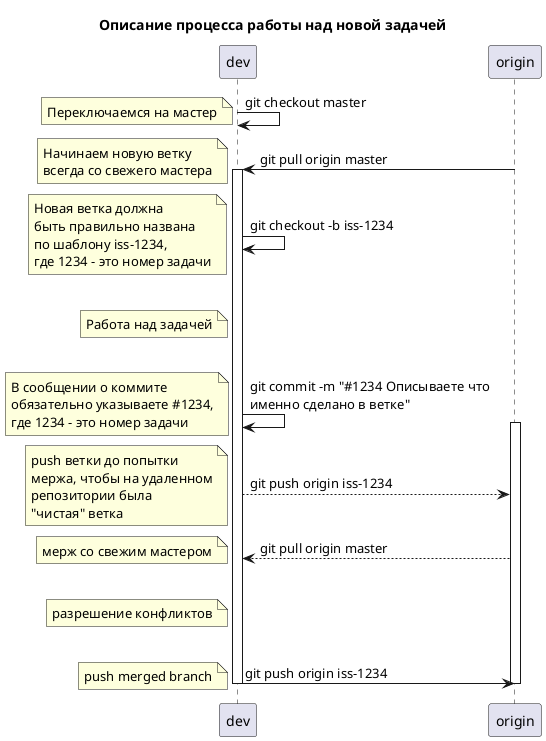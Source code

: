 @startuml
title Описание процесса работы над новой задачей

dev -> dev: git checkout master
note left: Переключаемся на мастер
origin -> dev: git pull origin master
note left
    Начинаем новую ветку
    всегда со свежего мастера
end note
activate dev
    dev -> dev: git checkout -b iss-1234
    note left
        Новая ветка должна
        быть правильно названа
        по шаблону iss-1234,
        где 1234 - это номер задачи
    end note
    |||
    note left of dev: Работа над задачей
    |||
    dev -> dev: git commit -m "#1234 Описываете что \nименно сделано в ветке"
    note left
        В сообщении о коммите
        обязательно указываете #1234,
        где 1234 - это номер задачи
    end note
    activate origin
        dev --> origin: git push origin iss-1234
        note left
            push ветки до попытки
            мержа, чтобы на удаленном
            репозитории была
            "чистая" ветка
        end note

        origin --> dev: git pull origin master
        note left: мерж со свежим мастером
        |||
        note left of dev: разрешение конфликтов
        |||
        dev -> origin: git push origin iss-1234
        note left: push merged branch
    deactivate origin
deactivate dev
@enduml